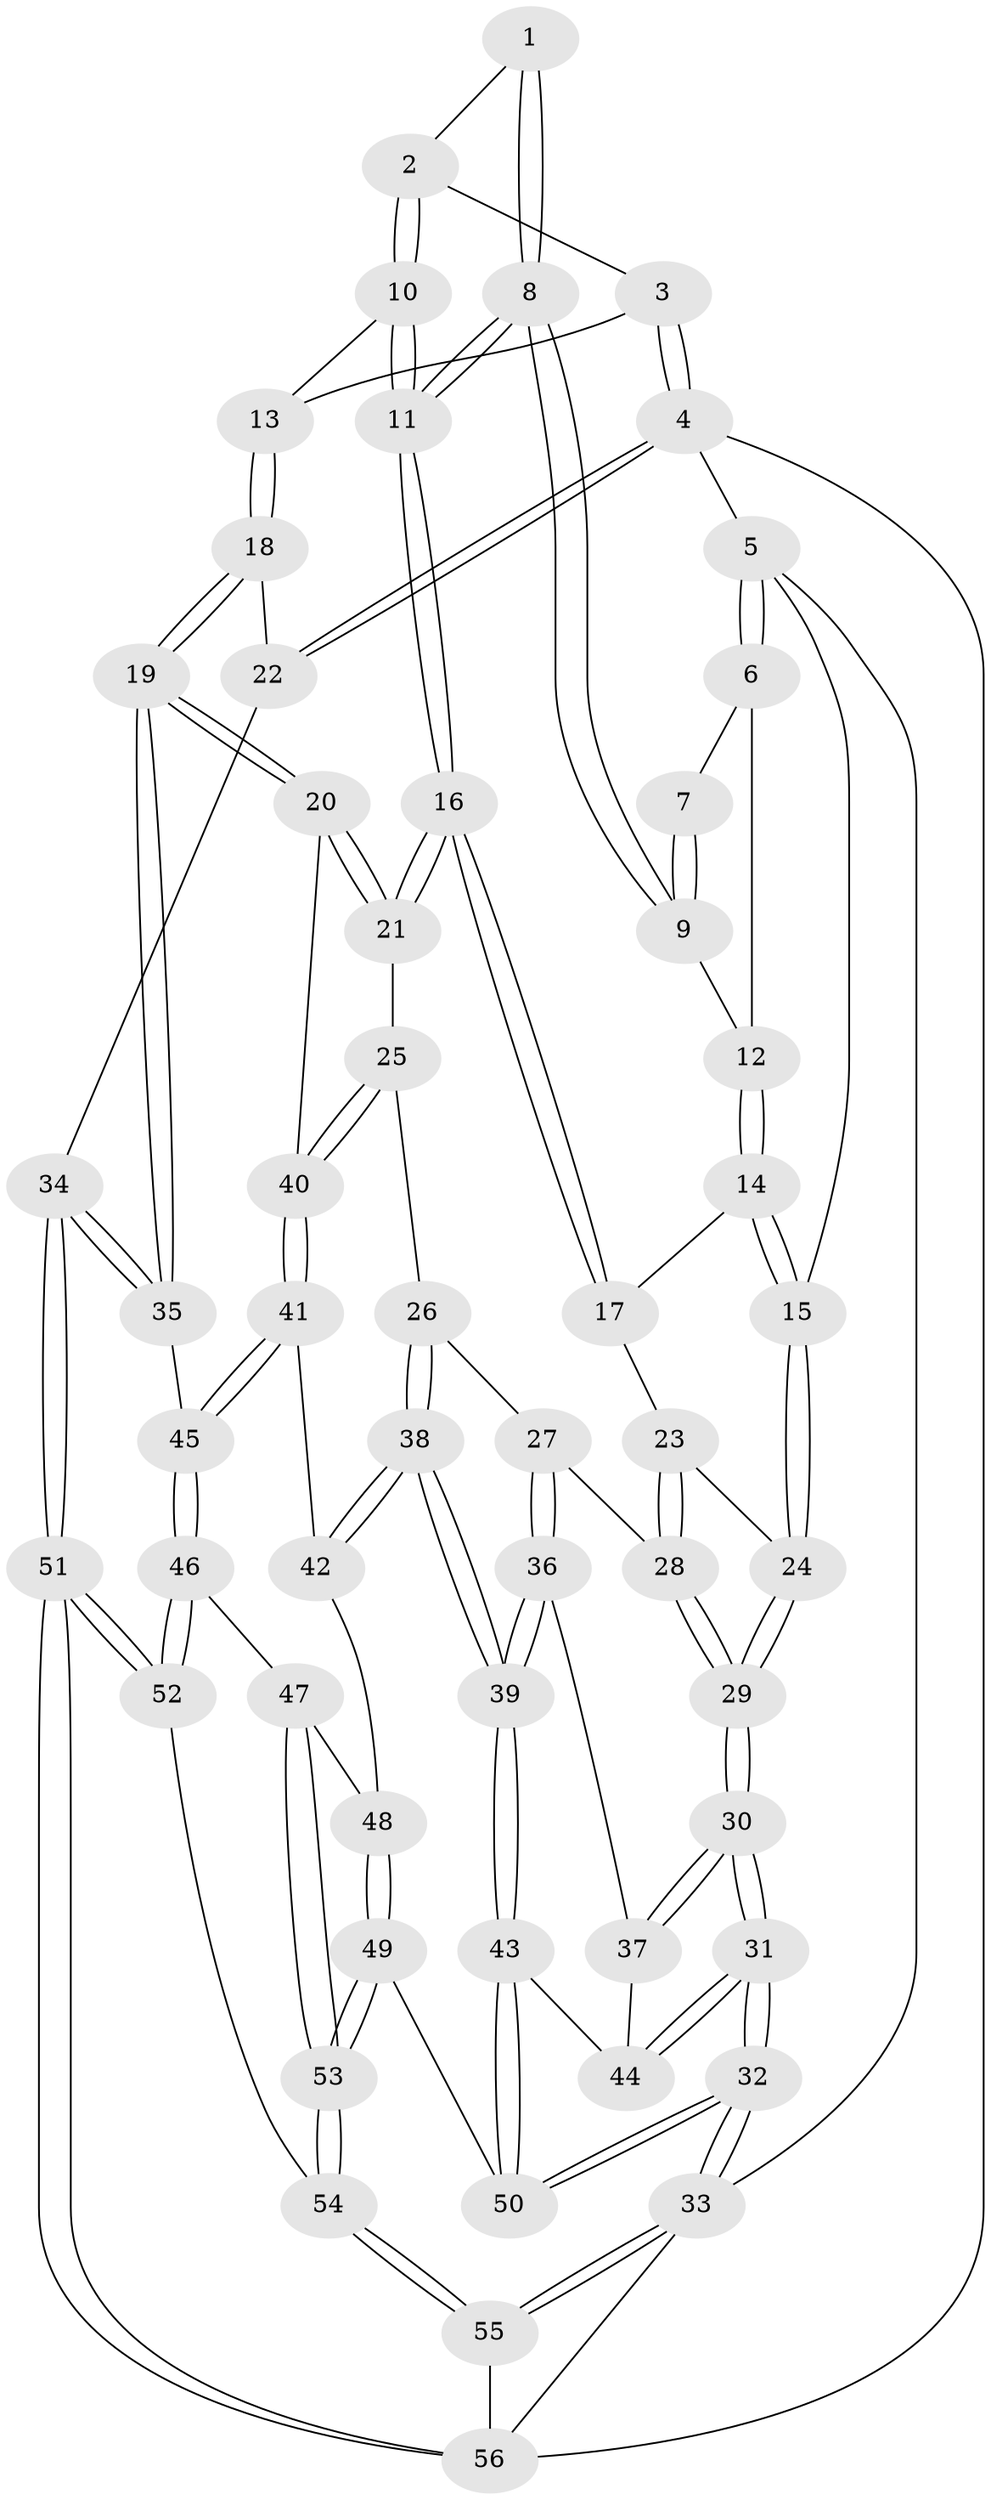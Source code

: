 // coarse degree distribution, {4: 0.36363636363636365, 5: 0.24242424242424243, 3: 0.18181818181818182, 6: 0.18181818181818182, 8: 0.030303030303030304}
// Generated by graph-tools (version 1.1) at 2025/21/03/04/25 18:21:06]
// undirected, 56 vertices, 137 edges
graph export_dot {
graph [start="1"]
  node [color=gray90,style=filled];
  1 [pos="+0.5395139759954122+0"];
  2 [pos="+0.7010952824264887+0"];
  3 [pos="+1+0"];
  4 [pos="+1+0"];
  5 [pos="+0+0"];
  6 [pos="+0.09164356694607591+0"];
  7 [pos="+0.4800078517319157+0"];
  8 [pos="+0.5717384458204982+0.13346130976512746"];
  9 [pos="+0.4162295854508863+0.050020321373302125"];
  10 [pos="+0.673206420802094+0.1824285735281497"];
  11 [pos="+0.6098171756378827+0.20067871543139904"];
  12 [pos="+0.343232956290139+0.1057775281172908"];
  13 [pos="+0.8033956406761918+0.1872873745183725"];
  14 [pos="+0.32044132174134177+0.18267710197189427"];
  15 [pos="+0+0"];
  16 [pos="+0.546329620063775+0.2820462231677008"];
  17 [pos="+0.32293988456048633+0.22883226189424305"];
  18 [pos="+0.8795363472506764+0.2601281559148708"];
  19 [pos="+0.7816818969351476+0.5478181816149258"];
  20 [pos="+0.7136370691283792+0.5133435672335506"];
  21 [pos="+0.5469387753472547+0.28799317951661"];
  22 [pos="+1+0.25969179828185496"];
  23 [pos="+0.2661531254626012+0.27605650709180896"];
  24 [pos="+0+0"];
  25 [pos="+0.4287670806920515+0.4874620303528531"];
  26 [pos="+0.2586482042731701+0.41397079157298655"];
  27 [pos="+0.23396174151125831+0.38424818775400627"];
  28 [pos="+0.22857074467526503+0.3514056764536842"];
  29 [pos="+0+0.29071404122451616"];
  30 [pos="+0+0.560309154149533"];
  31 [pos="+0+0.7004655809167315"];
  32 [pos="+0+1"];
  33 [pos="+0+1"];
  34 [pos="+1+0.9233717357516547"];
  35 [pos="+0.8171413736780611+0.61379852684716"];
  36 [pos="+0.1064403254706595+0.516073169588277"];
  37 [pos="+0.05249702395710353+0.5309073900811911"];
  38 [pos="+0.2577952774458931+0.6453262389046747"];
  39 [pos="+0.2572986466186062+0.6457387981012593"];
  40 [pos="+0.4513735381598783+0.5713822406294994"];
  41 [pos="+0.44719492614411344+0.5836751713711672"];
  42 [pos="+0.40071885968495286+0.6160084212890113"];
  43 [pos="+0.2385615668141149+0.6801147174211895"];
  44 [pos="+0.1740763798487017+0.6716842191796131"];
  45 [pos="+0.5264736155653357+0.6866017187012325"];
  46 [pos="+0.5287293577500075+0.7815749292247651"];
  47 [pos="+0.4213785252413396+0.7952856592506005"];
  48 [pos="+0.40356375246268816+0.7097841313854342"];
  49 [pos="+0.2537767487959705+0.7903666937078484"];
  50 [pos="+0.23957700873234808+0.7794599609243273"];
  51 [pos="+1+1"];
  52 [pos="+0.6389828294762168+0.8889237729811033"];
  53 [pos="+0.3389796868188308+0.8655814985292422"];
  54 [pos="+0.3522637846745519+0.9336084008807144"];
  55 [pos="+0.2978019467314487+1"];
  56 [pos="+1+1"];
  1 -- 2;
  1 -- 8;
  1 -- 8;
  2 -- 3;
  2 -- 10;
  2 -- 10;
  3 -- 4;
  3 -- 4;
  3 -- 13;
  4 -- 5;
  4 -- 22;
  4 -- 22;
  4 -- 56;
  5 -- 6;
  5 -- 6;
  5 -- 15;
  5 -- 33;
  6 -- 7;
  6 -- 12;
  7 -- 9;
  7 -- 9;
  8 -- 9;
  8 -- 9;
  8 -- 11;
  8 -- 11;
  9 -- 12;
  10 -- 11;
  10 -- 11;
  10 -- 13;
  11 -- 16;
  11 -- 16;
  12 -- 14;
  12 -- 14;
  13 -- 18;
  13 -- 18;
  14 -- 15;
  14 -- 15;
  14 -- 17;
  15 -- 24;
  15 -- 24;
  16 -- 17;
  16 -- 17;
  16 -- 21;
  16 -- 21;
  17 -- 23;
  18 -- 19;
  18 -- 19;
  18 -- 22;
  19 -- 20;
  19 -- 20;
  19 -- 35;
  19 -- 35;
  20 -- 21;
  20 -- 21;
  20 -- 40;
  21 -- 25;
  22 -- 34;
  23 -- 24;
  23 -- 28;
  23 -- 28;
  24 -- 29;
  24 -- 29;
  25 -- 26;
  25 -- 40;
  25 -- 40;
  26 -- 27;
  26 -- 38;
  26 -- 38;
  27 -- 28;
  27 -- 36;
  27 -- 36;
  28 -- 29;
  28 -- 29;
  29 -- 30;
  29 -- 30;
  30 -- 31;
  30 -- 31;
  30 -- 37;
  30 -- 37;
  31 -- 32;
  31 -- 32;
  31 -- 44;
  31 -- 44;
  32 -- 33;
  32 -- 33;
  32 -- 50;
  32 -- 50;
  33 -- 55;
  33 -- 55;
  33 -- 56;
  34 -- 35;
  34 -- 35;
  34 -- 51;
  34 -- 51;
  35 -- 45;
  36 -- 37;
  36 -- 39;
  36 -- 39;
  37 -- 44;
  38 -- 39;
  38 -- 39;
  38 -- 42;
  38 -- 42;
  39 -- 43;
  39 -- 43;
  40 -- 41;
  40 -- 41;
  41 -- 42;
  41 -- 45;
  41 -- 45;
  42 -- 48;
  43 -- 44;
  43 -- 50;
  43 -- 50;
  45 -- 46;
  45 -- 46;
  46 -- 47;
  46 -- 52;
  46 -- 52;
  47 -- 48;
  47 -- 53;
  47 -- 53;
  48 -- 49;
  48 -- 49;
  49 -- 50;
  49 -- 53;
  49 -- 53;
  51 -- 52;
  51 -- 52;
  51 -- 56;
  51 -- 56;
  52 -- 54;
  53 -- 54;
  53 -- 54;
  54 -- 55;
  54 -- 55;
  55 -- 56;
}
